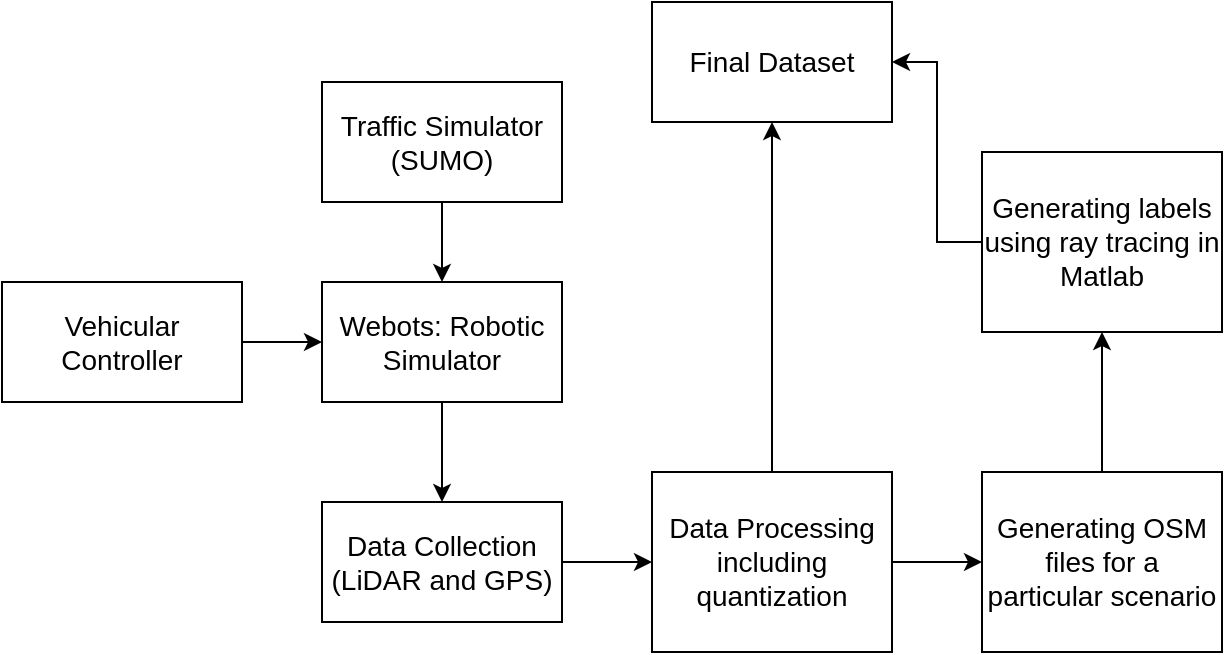 <mxfile version="17.4.0"><diagram id="GcYVfUtzOJ95L5cWKs7P" name="Page-1"><mxGraphModel dx="1422" dy="800" grid="1" gridSize="10" guides="1" tooltips="1" connect="1" arrows="1" fold="1" page="1" pageScale="1" pageWidth="850" pageHeight="1100" math="0" shadow="0"><root><mxCell id="0"/><mxCell id="1" parent="0"/><mxCell id="tJa6Iy6-4EYyEWxtI-WW-5" style="edgeStyle=orthogonalEdgeStyle;rounded=0;orthogonalLoop=1;jettySize=auto;html=1;fontSize=14;" edge="1" parent="1" source="tJa6Iy6-4EYyEWxtI-WW-1"><mxGeometry relative="1" as="geometry"><mxPoint x="260" y="570" as="targetPoint"/></mxGeometry></mxCell><mxCell id="tJa6Iy6-4EYyEWxtI-WW-1" value="Traffic Simulator&lt;br style=&quot;font-size: 14px;&quot;&gt;(SUMO)" style="rounded=0;whiteSpace=wrap;html=1;fontSize=14;" vertex="1" parent="1"><mxGeometry x="200" y="470" width="120" height="60" as="geometry"/></mxCell><mxCell id="tJa6Iy6-4EYyEWxtI-WW-10" value="" style="edgeStyle=orthogonalEdgeStyle;rounded=0;orthogonalLoop=1;jettySize=auto;html=1;fontSize=14;" edge="1" parent="1" source="tJa6Iy6-4EYyEWxtI-WW-3" target="tJa6Iy6-4EYyEWxtI-WW-9"><mxGeometry relative="1" as="geometry"/></mxCell><mxCell id="tJa6Iy6-4EYyEWxtI-WW-3" value="Webots: Robotic Simulator" style="rounded=0;whiteSpace=wrap;html=1;fontSize=14;" vertex="1" parent="1"><mxGeometry x="200" y="570" width="120" height="60" as="geometry"/></mxCell><mxCell id="tJa6Iy6-4EYyEWxtI-WW-8" value="" style="edgeStyle=orthogonalEdgeStyle;rounded=0;orthogonalLoop=1;jettySize=auto;html=1;fontSize=14;" edge="1" parent="1" source="tJa6Iy6-4EYyEWxtI-WW-7" target="tJa6Iy6-4EYyEWxtI-WW-3"><mxGeometry relative="1" as="geometry"/></mxCell><mxCell id="tJa6Iy6-4EYyEWxtI-WW-7" value="Vehicular Controller" style="rounded=0;whiteSpace=wrap;html=1;fontSize=14;" vertex="1" parent="1"><mxGeometry x="40" y="570" width="120" height="60" as="geometry"/></mxCell><mxCell id="tJa6Iy6-4EYyEWxtI-WW-12" value="" style="edgeStyle=orthogonalEdgeStyle;rounded=0;orthogonalLoop=1;jettySize=auto;html=1;fontSize=14;" edge="1" parent="1" source="tJa6Iy6-4EYyEWxtI-WW-9" target="tJa6Iy6-4EYyEWxtI-WW-11"><mxGeometry relative="1" as="geometry"/></mxCell><mxCell id="tJa6Iy6-4EYyEWxtI-WW-9" value="Data Collection (LiDAR and GPS)" style="rounded=0;whiteSpace=wrap;html=1;fontSize=14;" vertex="1" parent="1"><mxGeometry x="200" y="680" width="120" height="60" as="geometry"/></mxCell><mxCell id="tJa6Iy6-4EYyEWxtI-WW-18" value="" style="edgeStyle=orthogonalEdgeStyle;rounded=0;orthogonalLoop=1;jettySize=auto;html=1;fontSize=14;" edge="1" parent="1" source="tJa6Iy6-4EYyEWxtI-WW-11" target="tJa6Iy6-4EYyEWxtI-WW-17"><mxGeometry relative="1" as="geometry"/></mxCell><mxCell id="tJa6Iy6-4EYyEWxtI-WW-11" value="Data Processing including quantization" style="rounded=0;whiteSpace=wrap;html=1;fontSize=14;" vertex="1" parent="1"><mxGeometry x="365" y="665" width="120" height="90" as="geometry"/></mxCell><mxCell id="tJa6Iy6-4EYyEWxtI-WW-13" value="&lt;div style=&quot;font-size: 14px&quot;&gt;Final Dataset&lt;/div&gt;" style="rounded=0;whiteSpace=wrap;html=1;fontSize=14;" vertex="1" parent="1"><mxGeometry x="365" y="430" width="120" height="60" as="geometry"/></mxCell><mxCell id="tJa6Iy6-4EYyEWxtI-WW-14" value="" style="endArrow=classic;html=1;rounded=0;entryX=0.5;entryY=1;entryDx=0;entryDy=0;exitX=0.5;exitY=0;exitDx=0;exitDy=0;fontSize=14;" edge="1" parent="1" source="tJa6Iy6-4EYyEWxtI-WW-11" target="tJa6Iy6-4EYyEWxtI-WW-13"><mxGeometry width="50" height="50" relative="1" as="geometry"><mxPoint x="370" y="590" as="sourcePoint"/><mxPoint x="420" y="540" as="targetPoint"/></mxGeometry></mxCell><mxCell id="tJa6Iy6-4EYyEWxtI-WW-21" value="" style="edgeStyle=orthogonalEdgeStyle;rounded=0;orthogonalLoop=1;jettySize=auto;html=1;fontSize=14;" edge="1" parent="1" source="tJa6Iy6-4EYyEWxtI-WW-17" target="tJa6Iy6-4EYyEWxtI-WW-20"><mxGeometry relative="1" as="geometry"/></mxCell><mxCell id="tJa6Iy6-4EYyEWxtI-WW-17" value="&lt;div style=&quot;font-size: 14px;&quot;&gt;Generating OSM files for a particular scenario&lt;/div&gt;" style="rounded=0;whiteSpace=wrap;html=1;fontSize=14;" vertex="1" parent="1"><mxGeometry x="530" y="665" width="120" height="90" as="geometry"/></mxCell><mxCell id="tJa6Iy6-4EYyEWxtI-WW-22" style="edgeStyle=orthogonalEdgeStyle;rounded=0;orthogonalLoop=1;jettySize=auto;html=1;entryX=1;entryY=0.5;entryDx=0;entryDy=0;fontSize=14;" edge="1" parent="1" source="tJa6Iy6-4EYyEWxtI-WW-20" target="tJa6Iy6-4EYyEWxtI-WW-13"><mxGeometry relative="1" as="geometry"/></mxCell><mxCell id="tJa6Iy6-4EYyEWxtI-WW-20" value="Generating labels using ray tracing in Matlab" style="rounded=0;whiteSpace=wrap;html=1;fontSize=14;" vertex="1" parent="1"><mxGeometry x="530" y="505" width="120" height="90" as="geometry"/></mxCell></root></mxGraphModel></diagram></mxfile>